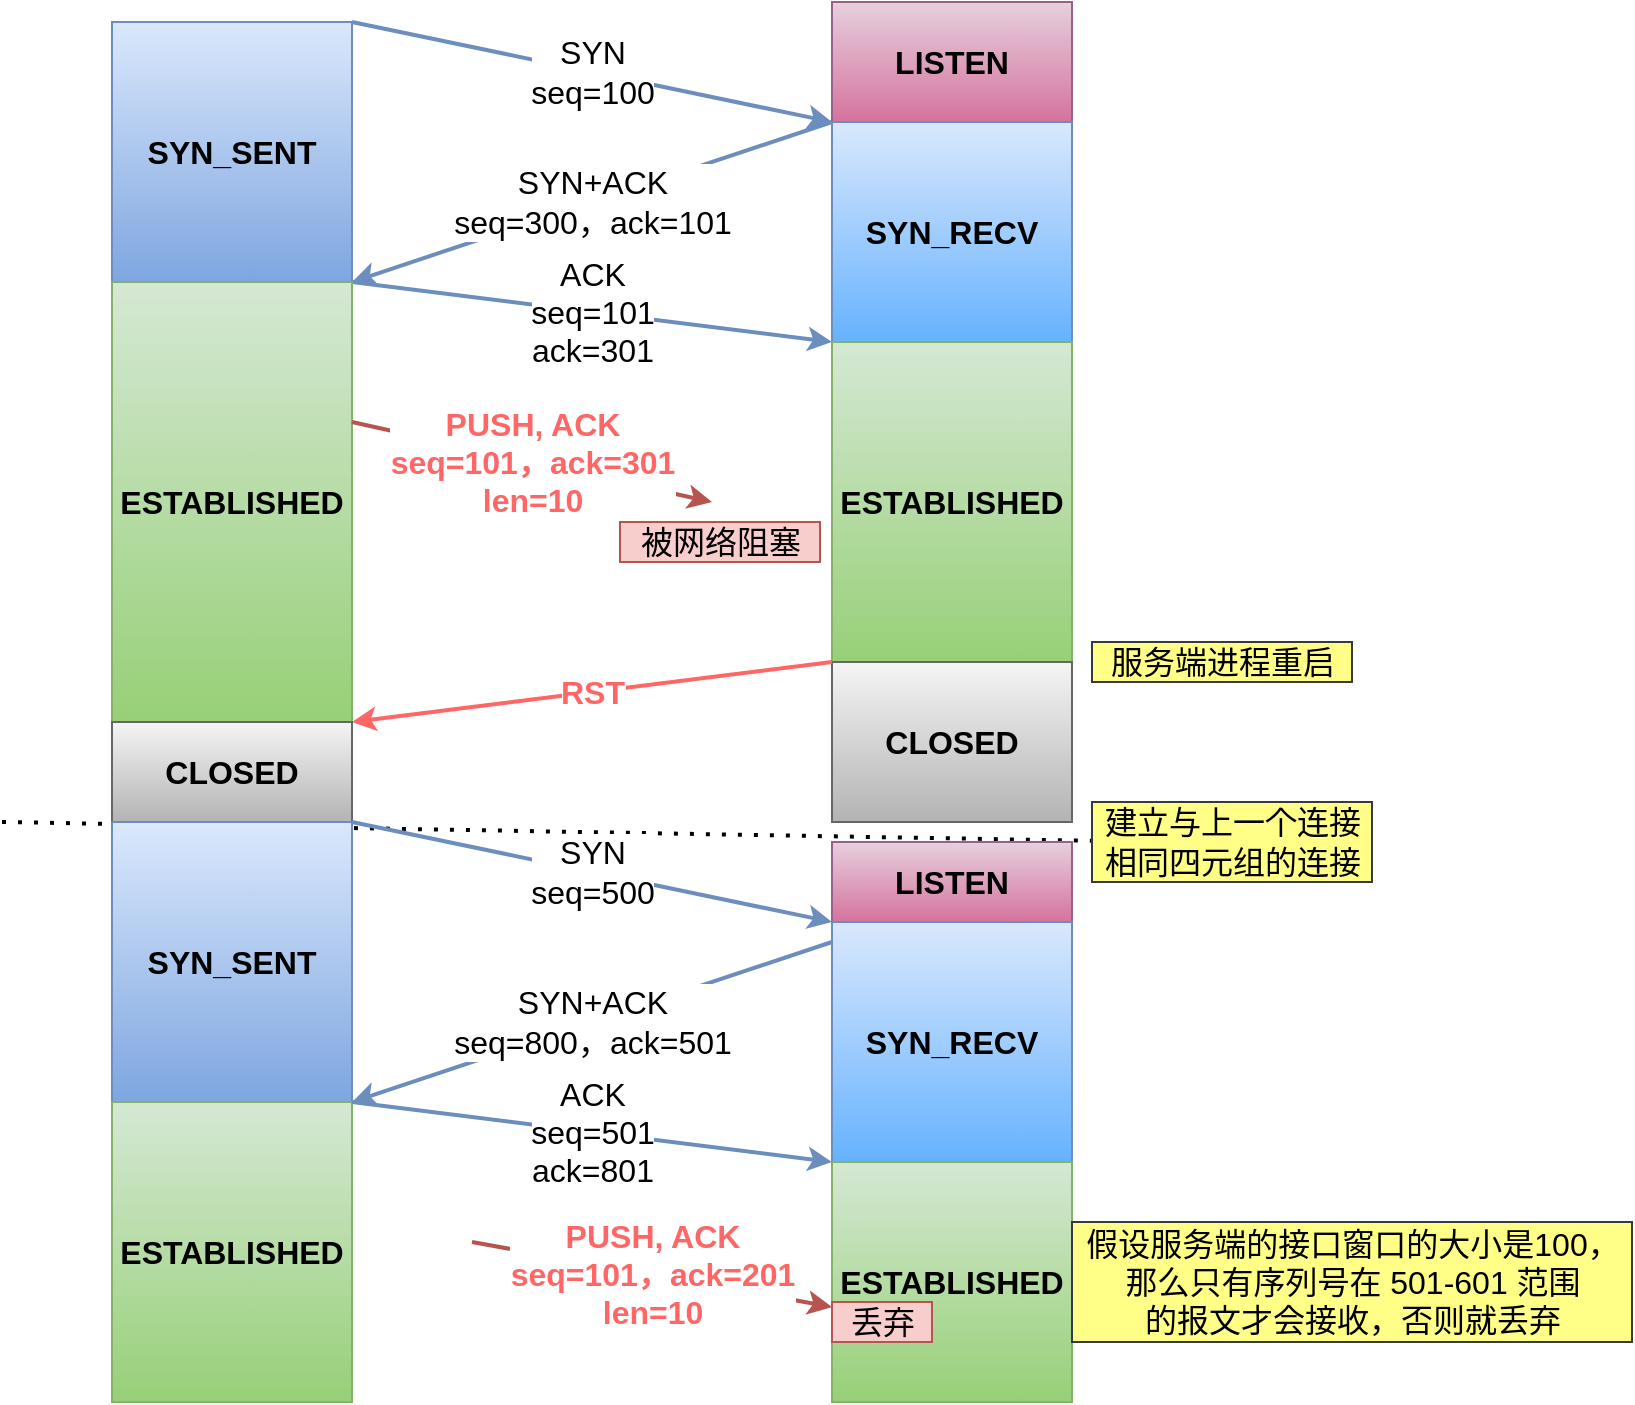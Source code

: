 <mxfile version="16.1.0" type="github">
  <diagram id="JZOhCPEI1QGyCAJnO71S" name="Page-1">
    <mxGraphModel dx="894" dy="451" grid="1" gridSize="10" guides="1" tooltips="1" connect="1" arrows="1" fold="1" page="1" pageScale="1" pageWidth="827" pageHeight="1169" math="0" shadow="0">
      <root>
        <mxCell id="0" />
        <mxCell id="1" parent="0" />
        <mxCell id="9ojKCH8w_O7dHfVfUO9V-1" value="SYN_SENT" style="rounded=0;whiteSpace=wrap;html=1;fontSize=16;fontStyle=1;fillColor=#dae8fc;strokeColor=#6c8ebf;gradientColor=#7ea6e0;" vertex="1" parent="1">
          <mxGeometry x="160" y="80" width="120" height="130" as="geometry" />
        </mxCell>
        <mxCell id="9ojKCH8w_O7dHfVfUO9V-2" value="SYN&lt;br&gt;seq=100" style="endArrow=classic;html=1;rounded=0;exitX=1;exitY=0;exitDx=0;exitDy=0;entryX=0;entryY=1;entryDx=0;entryDy=0;fontSize=16;fillColor=#dae8fc;gradientColor=#7ea6e0;strokeColor=#6c8ebf;strokeWidth=2;" edge="1" parent="1" source="9ojKCH8w_O7dHfVfUO9V-1" target="9ojKCH8w_O7dHfVfUO9V-4">
          <mxGeometry width="50" height="50" relative="1" as="geometry">
            <mxPoint x="300" y="60" as="sourcePoint" />
            <mxPoint x="480" y="125" as="targetPoint" />
          </mxGeometry>
        </mxCell>
        <mxCell id="9ojKCH8w_O7dHfVfUO9V-3" value="SYN+ACK&lt;br&gt;seq=300，ack=101" style="edgeStyle=none;rounded=0;orthogonalLoop=1;jettySize=auto;html=1;fontSize=16;exitX=0;exitY=1;exitDx=0;exitDy=0;fillColor=#dae8fc;gradientColor=#7ea6e0;strokeColor=#6c8ebf;strokeWidth=2;entryX=1;entryY=1;entryDx=0;entryDy=0;" edge="1" parent="1" source="9ojKCH8w_O7dHfVfUO9V-4" target="9ojKCH8w_O7dHfVfUO9V-1">
          <mxGeometry relative="1" as="geometry">
            <mxPoint x="280" y="290" as="targetPoint" />
          </mxGeometry>
        </mxCell>
        <mxCell id="9ojKCH8w_O7dHfVfUO9V-4" value="LISTEN" style="rounded=0;whiteSpace=wrap;html=1;fontSize=16;fontStyle=1;fillColor=#e6d0de;strokeColor=#996185;gradientColor=#d5739d;" vertex="1" parent="1">
          <mxGeometry x="520" y="70" width="120" height="60" as="geometry" />
        </mxCell>
        <mxCell id="9ojKCH8w_O7dHfVfUO9V-5" value="SYN_RECV" style="rounded=0;whiteSpace=wrap;html=1;fontSize=16;fontStyle=1;fillColor=#dae8fc;strokeColor=#6c8ebf;gradientColor=#66B2FF;" vertex="1" parent="1">
          <mxGeometry x="520" y="130" width="120" height="110" as="geometry" />
        </mxCell>
        <mxCell id="9ojKCH8w_O7dHfVfUO9V-6" value="ACK&lt;br&gt;seq=101&lt;br&gt;ack=301" style="edgeStyle=none;rounded=0;orthogonalLoop=1;jettySize=auto;html=1;entryX=0;entryY=0;entryDx=0;entryDy=0;fontFamily=Helvetica;fontSize=16;exitX=1;exitY=0;exitDx=0;exitDy=0;fillColor=#dae8fc;gradientColor=#7ea6e0;strokeColor=#6c8ebf;strokeWidth=2;" edge="1" parent="1" source="9ojKCH8w_O7dHfVfUO9V-7" target="9ojKCH8w_O7dHfVfUO9V-8">
          <mxGeometry relative="1" as="geometry" />
        </mxCell>
        <mxCell id="9ojKCH8w_O7dHfVfUO9V-7" value="&lt;span style=&quot;font-weight: 700;&quot;&gt;ESTABLISHED&lt;/span&gt;" style="rounded=0;whiteSpace=wrap;html=1;fontSize=16;fontFamily=Helvetica;fillColor=#d5e8d4;strokeColor=#82b366;gradientColor=#97d077;" vertex="1" parent="1">
          <mxGeometry x="160" y="210" width="120" height="220" as="geometry" />
        </mxCell>
        <mxCell id="9ojKCH8w_O7dHfVfUO9V-8" value="&lt;span style=&quot;font-weight: 700;&quot;&gt;ESTABLISHED&lt;/span&gt;" style="rounded=0;whiteSpace=wrap;html=1;fontSize=16;fontFamily=Helvetica;fillColor=#d5e8d4;strokeColor=#82b366;gradientColor=#97d077;" vertex="1" parent="1">
          <mxGeometry x="520" y="240" width="120" height="160" as="geometry" />
        </mxCell>
        <mxCell id="9ojKCH8w_O7dHfVfUO9V-9" value="" style="endArrow=none;dashed=1;html=1;dashPattern=1 3;strokeWidth=2;rounded=0;fontFamily=Helvetica;fontSize=16;fontColor=#FF6666;" edge="1" parent="1">
          <mxGeometry width="50" height="50" relative="1" as="geometry">
            <mxPoint x="105" y="480" as="sourcePoint" />
            <mxPoint x="685" y="490" as="targetPoint" />
          </mxGeometry>
        </mxCell>
        <mxCell id="9ojKCH8w_O7dHfVfUO9V-10" value="建立与上一个连接&lt;br&gt;相同四元组的连接" style="text;html=1;align=center;verticalAlign=middle;resizable=0;points=[];autosize=1;strokeColor=#36393d;fillColor=#ffff88;fontSize=16;fontFamily=Helvetica;" vertex="1" parent="1">
          <mxGeometry x="650" y="470" width="140" height="40" as="geometry" />
        </mxCell>
        <mxCell id="9ojKCH8w_O7dHfVfUO9V-11" value="&lt;font color=&quot;#ff6666&quot;&gt;&lt;b&gt;PUSH, ACK&lt;br&gt;seq=101，ack=301&lt;br&gt;len=10&lt;/b&gt;&lt;/font&gt;" style="edgeStyle=none;rounded=0;orthogonalLoop=1;jettySize=auto;html=1;fontFamily=Helvetica;fontSize=16;exitX=1;exitY=0;exitDx=0;exitDy=0;fillColor=#f8cecc;strokeColor=#b85450;strokeWidth=2;" edge="1" parent="1">
          <mxGeometry relative="1" as="geometry">
            <mxPoint x="280" y="280" as="sourcePoint" />
            <mxPoint x="460" y="320" as="targetPoint" />
          </mxGeometry>
        </mxCell>
        <mxCell id="9ojKCH8w_O7dHfVfUO9V-12" value="CLOSED" style="rounded=0;whiteSpace=wrap;html=1;fontSize=16;fontStyle=1;fillColor=#f5f5f5;strokeColor=#666666;gradientColor=#b3b3b3;" vertex="1" parent="1">
          <mxGeometry x="520" y="400" width="120" height="80" as="geometry" />
        </mxCell>
        <mxCell id="9ojKCH8w_O7dHfVfUO9V-13" value="RST" style="rounded=0;orthogonalLoop=1;jettySize=auto;html=1;fontSize=16;exitX=0;exitY=0;exitDx=0;exitDy=0;fillColor=#f8cecc;strokeColor=#FF6666;strokeWidth=2;fontColor=#FF6666;fontStyle=1;entryX=1;entryY=0;entryDx=0;entryDy=0;" edge="1" parent="1" source="9ojKCH8w_O7dHfVfUO9V-12" target="9ojKCH8w_O7dHfVfUO9V-14">
          <mxGeometry relative="1" as="geometry">
            <mxPoint x="419.04" y="400" as="sourcePoint" />
            <mxPoint x="290" y="430" as="targetPoint" />
          </mxGeometry>
        </mxCell>
        <mxCell id="9ojKCH8w_O7dHfVfUO9V-14" value="CLOSED" style="rounded=0;whiteSpace=wrap;html=1;fontSize=16;fontStyle=1;fillColor=#f5f5f5;strokeColor=#666666;gradientColor=#b3b3b3;" vertex="1" parent="1">
          <mxGeometry x="160" y="430" width="120" height="50" as="geometry" />
        </mxCell>
        <mxCell id="9ojKCH8w_O7dHfVfUO9V-15" value="LISTEN" style="rounded=0;whiteSpace=wrap;html=1;fontSize=16;fontStyle=1;fillColor=#e6d0de;strokeColor=#996185;gradientColor=#d5739d;" vertex="1" parent="1">
          <mxGeometry x="520" y="490" width="120" height="40" as="geometry" />
        </mxCell>
        <mxCell id="9ojKCH8w_O7dHfVfUO9V-16" value="SYN_SENT" style="rounded=0;whiteSpace=wrap;html=1;fontSize=16;fontStyle=1;fillColor=#dae8fc;strokeColor=#6c8ebf;gradientColor=#7ea6e0;" vertex="1" parent="1">
          <mxGeometry x="160" y="480" width="120" height="140" as="geometry" />
        </mxCell>
        <mxCell id="9ojKCH8w_O7dHfVfUO9V-17" value="SYN&lt;br&gt;seq=500" style="endArrow=classic;html=1;rounded=0;exitX=1;exitY=0;exitDx=0;exitDy=0;entryX=0;entryY=1;entryDx=0;entryDy=0;fontSize=16;fillColor=#dae8fc;gradientColor=#7ea6e0;strokeColor=#6c8ebf;strokeWidth=2;" edge="1" parent="1">
          <mxGeometry width="50" height="50" relative="1" as="geometry">
            <mxPoint x="280" y="480" as="sourcePoint" />
            <mxPoint x="520" y="530" as="targetPoint" />
          </mxGeometry>
        </mxCell>
        <mxCell id="9ojKCH8w_O7dHfVfUO9V-18" value="SYN_RECV" style="rounded=0;whiteSpace=wrap;html=1;fontSize=16;fontStyle=1;fillColor=#dae8fc;strokeColor=#6c8ebf;gradientColor=#66B2FF;" vertex="1" parent="1">
          <mxGeometry x="520" y="530" width="120" height="120" as="geometry" />
        </mxCell>
        <mxCell id="9ojKCH8w_O7dHfVfUO9V-19" value="&lt;span style=&quot;font-weight: 700;&quot;&gt;ESTABLISHED&lt;/span&gt;" style="rounded=0;whiteSpace=wrap;html=1;fontSize=16;fontFamily=Helvetica;fillColor=#d5e8d4;strokeColor=#82b366;gradientColor=#97d077;" vertex="1" parent="1">
          <mxGeometry x="520" y="650" width="120" height="120" as="geometry" />
        </mxCell>
        <mxCell id="9ojKCH8w_O7dHfVfUO9V-20" value="&lt;span style=&quot;font-weight: 700;&quot;&gt;ESTABLISHED&lt;/span&gt;" style="rounded=0;whiteSpace=wrap;html=1;fontSize=16;fontFamily=Helvetica;fillColor=#d5e8d4;strokeColor=#82b366;gradientColor=#97d077;" vertex="1" parent="1">
          <mxGeometry x="160" y="620" width="120" height="150" as="geometry" />
        </mxCell>
        <mxCell id="9ojKCH8w_O7dHfVfUO9V-21" value="SYN+ACK&lt;br&gt;seq=800，ack=501" style="edgeStyle=none;rounded=0;orthogonalLoop=1;jettySize=auto;html=1;fontSize=16;exitX=0;exitY=1;exitDx=0;exitDy=0;fillColor=#dae8fc;gradientColor=#7ea6e0;strokeColor=#6c8ebf;strokeWidth=2;entryX=1;entryY=1;entryDx=0;entryDy=0;" edge="1" parent="1">
          <mxGeometry relative="1" as="geometry">
            <mxPoint x="280" y="620" as="targetPoint" />
            <mxPoint x="520" y="540" as="sourcePoint" />
          </mxGeometry>
        </mxCell>
        <mxCell id="9ojKCH8w_O7dHfVfUO9V-22" value="ACK&lt;br&gt;seq=501&lt;br&gt;ack=801" style="edgeStyle=none;rounded=0;orthogonalLoop=1;jettySize=auto;html=1;entryX=0;entryY=0;entryDx=0;entryDy=0;fontFamily=Helvetica;fontSize=16;exitX=1;exitY=0;exitDx=0;exitDy=0;fillColor=#dae8fc;gradientColor=#7ea6e0;strokeColor=#6c8ebf;strokeWidth=2;" edge="1" parent="1">
          <mxGeometry relative="1" as="geometry">
            <mxPoint x="280" y="620" as="sourcePoint" />
            <mxPoint x="520" y="650" as="targetPoint" />
          </mxGeometry>
        </mxCell>
        <mxCell id="9ojKCH8w_O7dHfVfUO9V-23" value="假设服务端的接口窗口的大小是100，&lt;br&gt;那么只有序列号在 501-601 范围&lt;br&gt;的报文才会接收，否则就丢弃" style="text;html=1;align=center;verticalAlign=middle;resizable=0;points=[];autosize=1;strokeColor=#36393d;fillColor=#ffff88;fontSize=16;fontFamily=Helvetica;" vertex="1" parent="1">
          <mxGeometry x="640" y="680" width="280" height="60" as="geometry" />
        </mxCell>
        <mxCell id="9ojKCH8w_O7dHfVfUO9V-24" value="被网络阻塞" style="text;html=1;align=center;verticalAlign=middle;resizable=0;points=[];autosize=1;strokeColor=#b85450;fillColor=#f8cecc;fontSize=16;" vertex="1" parent="1">
          <mxGeometry x="414" y="330" width="100" height="20" as="geometry" />
        </mxCell>
        <mxCell id="9ojKCH8w_O7dHfVfUO9V-25" value="&lt;b style=&quot;color: rgb(255 , 102 , 102)&quot;&gt;PUSH, ACK&lt;br&gt;seq=101，ack=201&lt;br&gt;len=10&lt;/b&gt;" style="edgeStyle=none;rounded=0;orthogonalLoop=1;jettySize=auto;html=1;fontFamily=Helvetica;fontSize=16;fillColor=#f8cecc;strokeColor=#b85450;strokeWidth=2;" edge="1" parent="1">
          <mxGeometry relative="1" as="geometry">
            <mxPoint x="340" y="690" as="sourcePoint" />
            <mxPoint x="520" y="722.5" as="targetPoint" />
          </mxGeometry>
        </mxCell>
        <mxCell id="9ojKCH8w_O7dHfVfUO9V-26" value="服务端进程重启" style="text;html=1;align=center;verticalAlign=middle;resizable=0;points=[];autosize=1;strokeColor=#36393d;fillColor=#ffff88;fontSize=16;fontFamily=Helvetica;" vertex="1" parent="1">
          <mxGeometry x="650" y="390" width="130" height="20" as="geometry" />
        </mxCell>
        <mxCell id="9ojKCH8w_O7dHfVfUO9V-28" value="丢弃" style="text;html=1;align=center;verticalAlign=middle;resizable=0;points=[];autosize=1;strokeColor=#b85450;fillColor=#f8cecc;fontSize=16;" vertex="1" parent="1">
          <mxGeometry x="520" y="720" width="50" height="20" as="geometry" />
        </mxCell>
      </root>
    </mxGraphModel>
  </diagram>
</mxfile>
